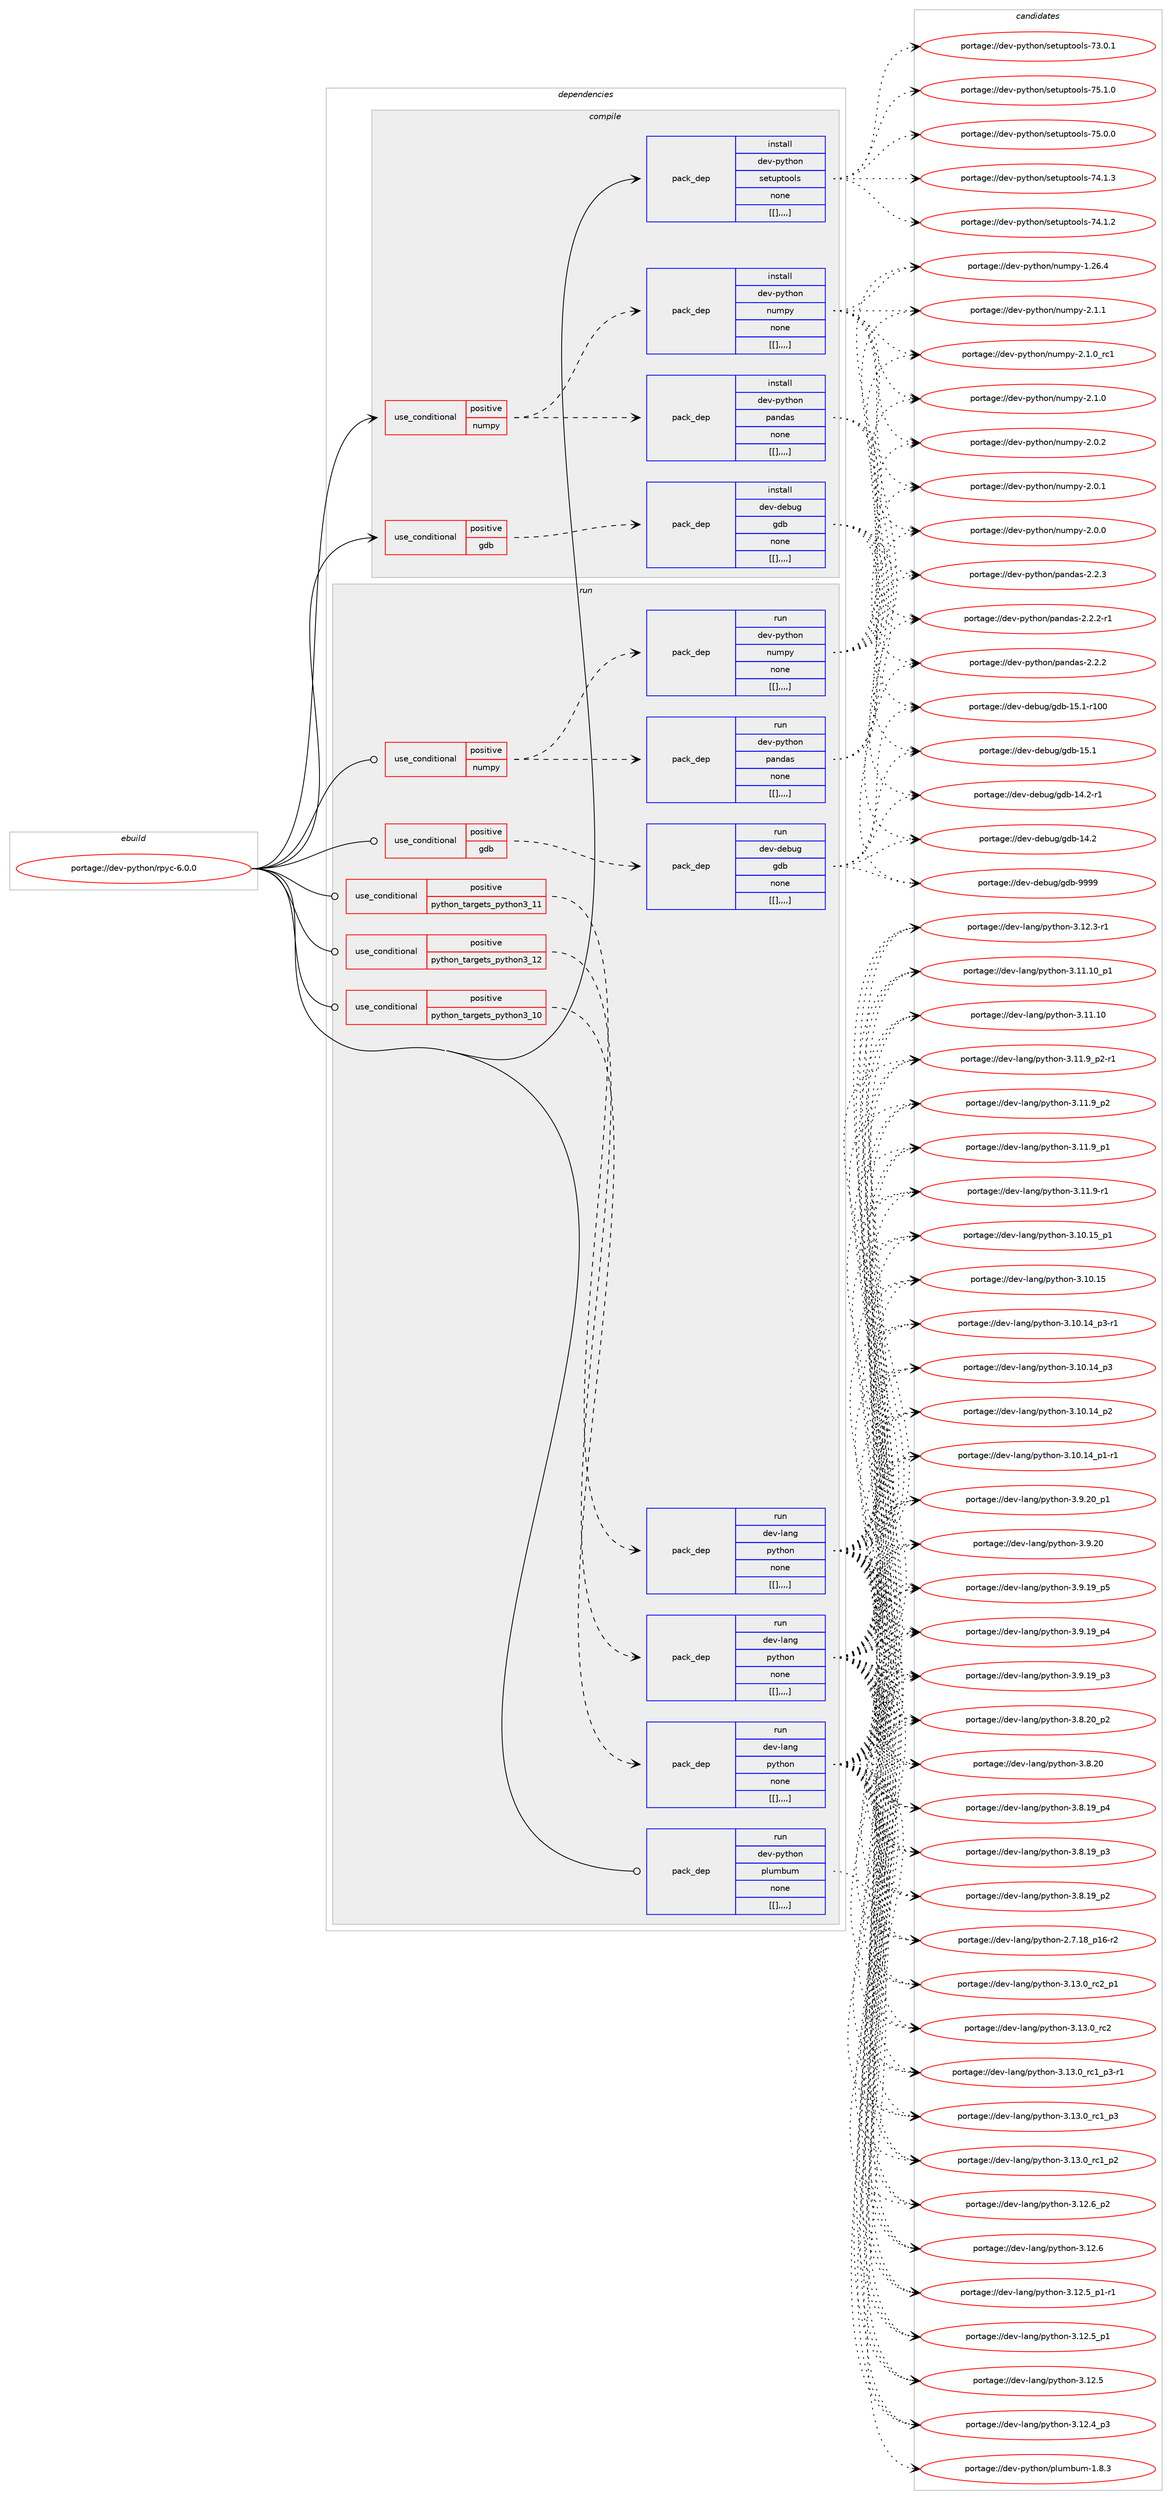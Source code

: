 digraph prolog {

# *************
# Graph options
# *************

newrank=true;
concentrate=true;
compound=true;
graph [rankdir=LR,fontname=Helvetica,fontsize=10,ranksep=1.5];#, ranksep=2.5, nodesep=0.2];
edge  [arrowhead=vee];
node  [fontname=Helvetica,fontsize=10];

# **********
# The ebuild
# **********

subgraph cluster_leftcol {
color=gray;
label=<<i>ebuild</i>>;
id [label="portage://dev-python/rpyc-6.0.0", color=red, width=4, href="../dev-python/rpyc-6.0.0.svg"];
}

# ****************
# The dependencies
# ****************

subgraph cluster_midcol {
color=gray;
label=<<i>dependencies</i>>;
subgraph cluster_compile {
fillcolor="#eeeeee";
style=filled;
label=<<i>compile</i>>;
subgraph cond40838 {
dependency165478 [label=<<TABLE BORDER="0" CELLBORDER="1" CELLSPACING="0" CELLPADDING="4"><TR><TD ROWSPAN="3" CELLPADDING="10">use_conditional</TD></TR><TR><TD>positive</TD></TR><TR><TD>gdb</TD></TR></TABLE>>, shape=none, color=red];
subgraph pack123382 {
dependency165479 [label=<<TABLE BORDER="0" CELLBORDER="1" CELLSPACING="0" CELLPADDING="4" WIDTH="220"><TR><TD ROWSPAN="6" CELLPADDING="30">pack_dep</TD></TR><TR><TD WIDTH="110">install</TD></TR><TR><TD>dev-debug</TD></TR><TR><TD>gdb</TD></TR><TR><TD>none</TD></TR><TR><TD>[[],,,,]</TD></TR></TABLE>>, shape=none, color=blue];
}
dependency165478:e -> dependency165479:w [weight=20,style="dashed",arrowhead="vee"];
}
id:e -> dependency165478:w [weight=20,style="solid",arrowhead="vee"];
subgraph cond40839 {
dependency165480 [label=<<TABLE BORDER="0" CELLBORDER="1" CELLSPACING="0" CELLPADDING="4"><TR><TD ROWSPAN="3" CELLPADDING="10">use_conditional</TD></TR><TR><TD>positive</TD></TR><TR><TD>numpy</TD></TR></TABLE>>, shape=none, color=red];
subgraph pack123383 {
dependency165481 [label=<<TABLE BORDER="0" CELLBORDER="1" CELLSPACING="0" CELLPADDING="4" WIDTH="220"><TR><TD ROWSPAN="6" CELLPADDING="30">pack_dep</TD></TR><TR><TD WIDTH="110">install</TD></TR><TR><TD>dev-python</TD></TR><TR><TD>numpy</TD></TR><TR><TD>none</TD></TR><TR><TD>[[],,,,]</TD></TR></TABLE>>, shape=none, color=blue];
}
dependency165480:e -> dependency165481:w [weight=20,style="dashed",arrowhead="vee"];
subgraph pack123384 {
dependency165482 [label=<<TABLE BORDER="0" CELLBORDER="1" CELLSPACING="0" CELLPADDING="4" WIDTH="220"><TR><TD ROWSPAN="6" CELLPADDING="30">pack_dep</TD></TR><TR><TD WIDTH="110">install</TD></TR><TR><TD>dev-python</TD></TR><TR><TD>pandas</TD></TR><TR><TD>none</TD></TR><TR><TD>[[],,,,]</TD></TR></TABLE>>, shape=none, color=blue];
}
dependency165480:e -> dependency165482:w [weight=20,style="dashed",arrowhead="vee"];
}
id:e -> dependency165480:w [weight=20,style="solid",arrowhead="vee"];
subgraph pack123385 {
dependency165483 [label=<<TABLE BORDER="0" CELLBORDER="1" CELLSPACING="0" CELLPADDING="4" WIDTH="220"><TR><TD ROWSPAN="6" CELLPADDING="30">pack_dep</TD></TR><TR><TD WIDTH="110">install</TD></TR><TR><TD>dev-python</TD></TR><TR><TD>setuptools</TD></TR><TR><TD>none</TD></TR><TR><TD>[[],,,,]</TD></TR></TABLE>>, shape=none, color=blue];
}
id:e -> dependency165483:w [weight=20,style="solid",arrowhead="vee"];
}
subgraph cluster_compileandrun {
fillcolor="#eeeeee";
style=filled;
label=<<i>compile and run</i>>;
}
subgraph cluster_run {
fillcolor="#eeeeee";
style=filled;
label=<<i>run</i>>;
subgraph cond40840 {
dependency165484 [label=<<TABLE BORDER="0" CELLBORDER="1" CELLSPACING="0" CELLPADDING="4"><TR><TD ROWSPAN="3" CELLPADDING="10">use_conditional</TD></TR><TR><TD>positive</TD></TR><TR><TD>gdb</TD></TR></TABLE>>, shape=none, color=red];
subgraph pack123386 {
dependency165485 [label=<<TABLE BORDER="0" CELLBORDER="1" CELLSPACING="0" CELLPADDING="4" WIDTH="220"><TR><TD ROWSPAN="6" CELLPADDING="30">pack_dep</TD></TR><TR><TD WIDTH="110">run</TD></TR><TR><TD>dev-debug</TD></TR><TR><TD>gdb</TD></TR><TR><TD>none</TD></TR><TR><TD>[[],,,,]</TD></TR></TABLE>>, shape=none, color=blue];
}
dependency165484:e -> dependency165485:w [weight=20,style="dashed",arrowhead="vee"];
}
id:e -> dependency165484:w [weight=20,style="solid",arrowhead="odot"];
subgraph cond40841 {
dependency165486 [label=<<TABLE BORDER="0" CELLBORDER="1" CELLSPACING="0" CELLPADDING="4"><TR><TD ROWSPAN="3" CELLPADDING="10">use_conditional</TD></TR><TR><TD>positive</TD></TR><TR><TD>numpy</TD></TR></TABLE>>, shape=none, color=red];
subgraph pack123387 {
dependency165487 [label=<<TABLE BORDER="0" CELLBORDER="1" CELLSPACING="0" CELLPADDING="4" WIDTH="220"><TR><TD ROWSPAN="6" CELLPADDING="30">pack_dep</TD></TR><TR><TD WIDTH="110">run</TD></TR><TR><TD>dev-python</TD></TR><TR><TD>numpy</TD></TR><TR><TD>none</TD></TR><TR><TD>[[],,,,]</TD></TR></TABLE>>, shape=none, color=blue];
}
dependency165486:e -> dependency165487:w [weight=20,style="dashed",arrowhead="vee"];
subgraph pack123388 {
dependency165488 [label=<<TABLE BORDER="0" CELLBORDER="1" CELLSPACING="0" CELLPADDING="4" WIDTH="220"><TR><TD ROWSPAN="6" CELLPADDING="30">pack_dep</TD></TR><TR><TD WIDTH="110">run</TD></TR><TR><TD>dev-python</TD></TR><TR><TD>pandas</TD></TR><TR><TD>none</TD></TR><TR><TD>[[],,,,]</TD></TR></TABLE>>, shape=none, color=blue];
}
dependency165486:e -> dependency165488:w [weight=20,style="dashed",arrowhead="vee"];
}
id:e -> dependency165486:w [weight=20,style="solid",arrowhead="odot"];
subgraph cond40842 {
dependency165489 [label=<<TABLE BORDER="0" CELLBORDER="1" CELLSPACING="0" CELLPADDING="4"><TR><TD ROWSPAN="3" CELLPADDING="10">use_conditional</TD></TR><TR><TD>positive</TD></TR><TR><TD>python_targets_python3_10</TD></TR></TABLE>>, shape=none, color=red];
subgraph pack123389 {
dependency165490 [label=<<TABLE BORDER="0" CELLBORDER="1" CELLSPACING="0" CELLPADDING="4" WIDTH="220"><TR><TD ROWSPAN="6" CELLPADDING="30">pack_dep</TD></TR><TR><TD WIDTH="110">run</TD></TR><TR><TD>dev-lang</TD></TR><TR><TD>python</TD></TR><TR><TD>none</TD></TR><TR><TD>[[],,,,]</TD></TR></TABLE>>, shape=none, color=blue];
}
dependency165489:e -> dependency165490:w [weight=20,style="dashed",arrowhead="vee"];
}
id:e -> dependency165489:w [weight=20,style="solid",arrowhead="odot"];
subgraph cond40843 {
dependency165491 [label=<<TABLE BORDER="0" CELLBORDER="1" CELLSPACING="0" CELLPADDING="4"><TR><TD ROWSPAN="3" CELLPADDING="10">use_conditional</TD></TR><TR><TD>positive</TD></TR><TR><TD>python_targets_python3_11</TD></TR></TABLE>>, shape=none, color=red];
subgraph pack123390 {
dependency165492 [label=<<TABLE BORDER="0" CELLBORDER="1" CELLSPACING="0" CELLPADDING="4" WIDTH="220"><TR><TD ROWSPAN="6" CELLPADDING="30">pack_dep</TD></TR><TR><TD WIDTH="110">run</TD></TR><TR><TD>dev-lang</TD></TR><TR><TD>python</TD></TR><TR><TD>none</TD></TR><TR><TD>[[],,,,]</TD></TR></TABLE>>, shape=none, color=blue];
}
dependency165491:e -> dependency165492:w [weight=20,style="dashed",arrowhead="vee"];
}
id:e -> dependency165491:w [weight=20,style="solid",arrowhead="odot"];
subgraph cond40844 {
dependency165493 [label=<<TABLE BORDER="0" CELLBORDER="1" CELLSPACING="0" CELLPADDING="4"><TR><TD ROWSPAN="3" CELLPADDING="10">use_conditional</TD></TR><TR><TD>positive</TD></TR><TR><TD>python_targets_python3_12</TD></TR></TABLE>>, shape=none, color=red];
subgraph pack123391 {
dependency165494 [label=<<TABLE BORDER="0" CELLBORDER="1" CELLSPACING="0" CELLPADDING="4" WIDTH="220"><TR><TD ROWSPAN="6" CELLPADDING="30">pack_dep</TD></TR><TR><TD WIDTH="110">run</TD></TR><TR><TD>dev-lang</TD></TR><TR><TD>python</TD></TR><TR><TD>none</TD></TR><TR><TD>[[],,,,]</TD></TR></TABLE>>, shape=none, color=blue];
}
dependency165493:e -> dependency165494:w [weight=20,style="dashed",arrowhead="vee"];
}
id:e -> dependency165493:w [weight=20,style="solid",arrowhead="odot"];
subgraph pack123392 {
dependency165495 [label=<<TABLE BORDER="0" CELLBORDER="1" CELLSPACING="0" CELLPADDING="4" WIDTH="220"><TR><TD ROWSPAN="6" CELLPADDING="30">pack_dep</TD></TR><TR><TD WIDTH="110">run</TD></TR><TR><TD>dev-python</TD></TR><TR><TD>plumbum</TD></TR><TR><TD>none</TD></TR><TR><TD>[[],,,,]</TD></TR></TABLE>>, shape=none, color=blue];
}
id:e -> dependency165495:w [weight=20,style="solid",arrowhead="odot"];
}
}

# **************
# The candidates
# **************

subgraph cluster_choices {
rank=same;
color=gray;
label=<<i>candidates</i>>;

subgraph choice123382 {
color=black;
nodesep=1;
choice100101118451001019811710347103100984557575757 [label="portage://dev-debug/gdb-9999", color=red, width=4,href="../dev-debug/gdb-9999.svg"];
choice10010111845100101981171034710310098454953464945114494848 [label="portage://dev-debug/gdb-15.1-r100", color=red, width=4,href="../dev-debug/gdb-15.1-r100.svg"];
choice100101118451001019811710347103100984549534649 [label="portage://dev-debug/gdb-15.1", color=red, width=4,href="../dev-debug/gdb-15.1.svg"];
choice1001011184510010198117103471031009845495246504511449 [label="portage://dev-debug/gdb-14.2-r1", color=red, width=4,href="../dev-debug/gdb-14.2-r1.svg"];
choice100101118451001019811710347103100984549524650 [label="portage://dev-debug/gdb-14.2", color=red, width=4,href="../dev-debug/gdb-14.2.svg"];
dependency165479:e -> choice100101118451001019811710347103100984557575757:w [style=dotted,weight="100"];
dependency165479:e -> choice10010111845100101981171034710310098454953464945114494848:w [style=dotted,weight="100"];
dependency165479:e -> choice100101118451001019811710347103100984549534649:w [style=dotted,weight="100"];
dependency165479:e -> choice1001011184510010198117103471031009845495246504511449:w [style=dotted,weight="100"];
dependency165479:e -> choice100101118451001019811710347103100984549524650:w [style=dotted,weight="100"];
}
subgraph choice123383 {
color=black;
nodesep=1;
choice1001011184511212111610411111047110117109112121455046494649 [label="portage://dev-python/numpy-2.1.1", color=red, width=4,href="../dev-python/numpy-2.1.1.svg"];
choice1001011184511212111610411111047110117109112121455046494648951149949 [label="portage://dev-python/numpy-2.1.0_rc1", color=red, width=4,href="../dev-python/numpy-2.1.0_rc1.svg"];
choice1001011184511212111610411111047110117109112121455046494648 [label="portage://dev-python/numpy-2.1.0", color=red, width=4,href="../dev-python/numpy-2.1.0.svg"];
choice1001011184511212111610411111047110117109112121455046484650 [label="portage://dev-python/numpy-2.0.2", color=red, width=4,href="../dev-python/numpy-2.0.2.svg"];
choice1001011184511212111610411111047110117109112121455046484649 [label="portage://dev-python/numpy-2.0.1", color=red, width=4,href="../dev-python/numpy-2.0.1.svg"];
choice1001011184511212111610411111047110117109112121455046484648 [label="portage://dev-python/numpy-2.0.0", color=red, width=4,href="../dev-python/numpy-2.0.0.svg"];
choice100101118451121211161041111104711011710911212145494650544652 [label="portage://dev-python/numpy-1.26.4", color=red, width=4,href="../dev-python/numpy-1.26.4.svg"];
dependency165481:e -> choice1001011184511212111610411111047110117109112121455046494649:w [style=dotted,weight="100"];
dependency165481:e -> choice1001011184511212111610411111047110117109112121455046494648951149949:w [style=dotted,weight="100"];
dependency165481:e -> choice1001011184511212111610411111047110117109112121455046494648:w [style=dotted,weight="100"];
dependency165481:e -> choice1001011184511212111610411111047110117109112121455046484650:w [style=dotted,weight="100"];
dependency165481:e -> choice1001011184511212111610411111047110117109112121455046484649:w [style=dotted,weight="100"];
dependency165481:e -> choice1001011184511212111610411111047110117109112121455046484648:w [style=dotted,weight="100"];
dependency165481:e -> choice100101118451121211161041111104711011710911212145494650544652:w [style=dotted,weight="100"];
}
subgraph choice123384 {
color=black;
nodesep=1;
choice10010111845112121116104111110471129711010097115455046504651 [label="portage://dev-python/pandas-2.2.3", color=red, width=4,href="../dev-python/pandas-2.2.3.svg"];
choice100101118451121211161041111104711297110100971154550465046504511449 [label="portage://dev-python/pandas-2.2.2-r1", color=red, width=4,href="../dev-python/pandas-2.2.2-r1.svg"];
choice10010111845112121116104111110471129711010097115455046504650 [label="portage://dev-python/pandas-2.2.2", color=red, width=4,href="../dev-python/pandas-2.2.2.svg"];
dependency165482:e -> choice10010111845112121116104111110471129711010097115455046504651:w [style=dotted,weight="100"];
dependency165482:e -> choice100101118451121211161041111104711297110100971154550465046504511449:w [style=dotted,weight="100"];
dependency165482:e -> choice10010111845112121116104111110471129711010097115455046504650:w [style=dotted,weight="100"];
}
subgraph choice123385 {
color=black;
nodesep=1;
choice100101118451121211161041111104711510111611711211611111110811545555346494648 [label="portage://dev-python/setuptools-75.1.0", color=red, width=4,href="../dev-python/setuptools-75.1.0.svg"];
choice100101118451121211161041111104711510111611711211611111110811545555346484648 [label="portage://dev-python/setuptools-75.0.0", color=red, width=4,href="../dev-python/setuptools-75.0.0.svg"];
choice100101118451121211161041111104711510111611711211611111110811545555246494651 [label="portage://dev-python/setuptools-74.1.3", color=red, width=4,href="../dev-python/setuptools-74.1.3.svg"];
choice100101118451121211161041111104711510111611711211611111110811545555246494650 [label="portage://dev-python/setuptools-74.1.2", color=red, width=4,href="../dev-python/setuptools-74.1.2.svg"];
choice100101118451121211161041111104711510111611711211611111110811545555146484649 [label="portage://dev-python/setuptools-73.0.1", color=red, width=4,href="../dev-python/setuptools-73.0.1.svg"];
dependency165483:e -> choice100101118451121211161041111104711510111611711211611111110811545555346494648:w [style=dotted,weight="100"];
dependency165483:e -> choice100101118451121211161041111104711510111611711211611111110811545555346484648:w [style=dotted,weight="100"];
dependency165483:e -> choice100101118451121211161041111104711510111611711211611111110811545555246494651:w [style=dotted,weight="100"];
dependency165483:e -> choice100101118451121211161041111104711510111611711211611111110811545555246494650:w [style=dotted,weight="100"];
dependency165483:e -> choice100101118451121211161041111104711510111611711211611111110811545555146484649:w [style=dotted,weight="100"];
}
subgraph choice123386 {
color=black;
nodesep=1;
choice100101118451001019811710347103100984557575757 [label="portage://dev-debug/gdb-9999", color=red, width=4,href="../dev-debug/gdb-9999.svg"];
choice10010111845100101981171034710310098454953464945114494848 [label="portage://dev-debug/gdb-15.1-r100", color=red, width=4,href="../dev-debug/gdb-15.1-r100.svg"];
choice100101118451001019811710347103100984549534649 [label="portage://dev-debug/gdb-15.1", color=red, width=4,href="../dev-debug/gdb-15.1.svg"];
choice1001011184510010198117103471031009845495246504511449 [label="portage://dev-debug/gdb-14.2-r1", color=red, width=4,href="../dev-debug/gdb-14.2-r1.svg"];
choice100101118451001019811710347103100984549524650 [label="portage://dev-debug/gdb-14.2", color=red, width=4,href="../dev-debug/gdb-14.2.svg"];
dependency165485:e -> choice100101118451001019811710347103100984557575757:w [style=dotted,weight="100"];
dependency165485:e -> choice10010111845100101981171034710310098454953464945114494848:w [style=dotted,weight="100"];
dependency165485:e -> choice100101118451001019811710347103100984549534649:w [style=dotted,weight="100"];
dependency165485:e -> choice1001011184510010198117103471031009845495246504511449:w [style=dotted,weight="100"];
dependency165485:e -> choice100101118451001019811710347103100984549524650:w [style=dotted,weight="100"];
}
subgraph choice123387 {
color=black;
nodesep=1;
choice1001011184511212111610411111047110117109112121455046494649 [label="portage://dev-python/numpy-2.1.1", color=red, width=4,href="../dev-python/numpy-2.1.1.svg"];
choice1001011184511212111610411111047110117109112121455046494648951149949 [label="portage://dev-python/numpy-2.1.0_rc1", color=red, width=4,href="../dev-python/numpy-2.1.0_rc1.svg"];
choice1001011184511212111610411111047110117109112121455046494648 [label="portage://dev-python/numpy-2.1.0", color=red, width=4,href="../dev-python/numpy-2.1.0.svg"];
choice1001011184511212111610411111047110117109112121455046484650 [label="portage://dev-python/numpy-2.0.2", color=red, width=4,href="../dev-python/numpy-2.0.2.svg"];
choice1001011184511212111610411111047110117109112121455046484649 [label="portage://dev-python/numpy-2.0.1", color=red, width=4,href="../dev-python/numpy-2.0.1.svg"];
choice1001011184511212111610411111047110117109112121455046484648 [label="portage://dev-python/numpy-2.0.0", color=red, width=4,href="../dev-python/numpy-2.0.0.svg"];
choice100101118451121211161041111104711011710911212145494650544652 [label="portage://dev-python/numpy-1.26.4", color=red, width=4,href="../dev-python/numpy-1.26.4.svg"];
dependency165487:e -> choice1001011184511212111610411111047110117109112121455046494649:w [style=dotted,weight="100"];
dependency165487:e -> choice1001011184511212111610411111047110117109112121455046494648951149949:w [style=dotted,weight="100"];
dependency165487:e -> choice1001011184511212111610411111047110117109112121455046494648:w [style=dotted,weight="100"];
dependency165487:e -> choice1001011184511212111610411111047110117109112121455046484650:w [style=dotted,weight="100"];
dependency165487:e -> choice1001011184511212111610411111047110117109112121455046484649:w [style=dotted,weight="100"];
dependency165487:e -> choice1001011184511212111610411111047110117109112121455046484648:w [style=dotted,weight="100"];
dependency165487:e -> choice100101118451121211161041111104711011710911212145494650544652:w [style=dotted,weight="100"];
}
subgraph choice123388 {
color=black;
nodesep=1;
choice10010111845112121116104111110471129711010097115455046504651 [label="portage://dev-python/pandas-2.2.3", color=red, width=4,href="../dev-python/pandas-2.2.3.svg"];
choice100101118451121211161041111104711297110100971154550465046504511449 [label="portage://dev-python/pandas-2.2.2-r1", color=red, width=4,href="../dev-python/pandas-2.2.2-r1.svg"];
choice10010111845112121116104111110471129711010097115455046504650 [label="portage://dev-python/pandas-2.2.2", color=red, width=4,href="../dev-python/pandas-2.2.2.svg"];
dependency165488:e -> choice10010111845112121116104111110471129711010097115455046504651:w [style=dotted,weight="100"];
dependency165488:e -> choice100101118451121211161041111104711297110100971154550465046504511449:w [style=dotted,weight="100"];
dependency165488:e -> choice10010111845112121116104111110471129711010097115455046504650:w [style=dotted,weight="100"];
}
subgraph choice123389 {
color=black;
nodesep=1;
choice100101118451089711010347112121116104111110455146495146489511499509511249 [label="portage://dev-lang/python-3.13.0_rc2_p1", color=red, width=4,href="../dev-lang/python-3.13.0_rc2_p1.svg"];
choice10010111845108971101034711212111610411111045514649514648951149950 [label="portage://dev-lang/python-3.13.0_rc2", color=red, width=4,href="../dev-lang/python-3.13.0_rc2.svg"];
choice1001011184510897110103471121211161041111104551464951464895114994995112514511449 [label="portage://dev-lang/python-3.13.0_rc1_p3-r1", color=red, width=4,href="../dev-lang/python-3.13.0_rc1_p3-r1.svg"];
choice100101118451089711010347112121116104111110455146495146489511499499511251 [label="portage://dev-lang/python-3.13.0_rc1_p3", color=red, width=4,href="../dev-lang/python-3.13.0_rc1_p3.svg"];
choice100101118451089711010347112121116104111110455146495146489511499499511250 [label="portage://dev-lang/python-3.13.0_rc1_p2", color=red, width=4,href="../dev-lang/python-3.13.0_rc1_p2.svg"];
choice100101118451089711010347112121116104111110455146495046549511250 [label="portage://dev-lang/python-3.12.6_p2", color=red, width=4,href="../dev-lang/python-3.12.6_p2.svg"];
choice10010111845108971101034711212111610411111045514649504654 [label="portage://dev-lang/python-3.12.6", color=red, width=4,href="../dev-lang/python-3.12.6.svg"];
choice1001011184510897110103471121211161041111104551464950465395112494511449 [label="portage://dev-lang/python-3.12.5_p1-r1", color=red, width=4,href="../dev-lang/python-3.12.5_p1-r1.svg"];
choice100101118451089711010347112121116104111110455146495046539511249 [label="portage://dev-lang/python-3.12.5_p1", color=red, width=4,href="../dev-lang/python-3.12.5_p1.svg"];
choice10010111845108971101034711212111610411111045514649504653 [label="portage://dev-lang/python-3.12.5", color=red, width=4,href="../dev-lang/python-3.12.5.svg"];
choice100101118451089711010347112121116104111110455146495046529511251 [label="portage://dev-lang/python-3.12.4_p3", color=red, width=4,href="../dev-lang/python-3.12.4_p3.svg"];
choice100101118451089711010347112121116104111110455146495046514511449 [label="portage://dev-lang/python-3.12.3-r1", color=red, width=4,href="../dev-lang/python-3.12.3-r1.svg"];
choice10010111845108971101034711212111610411111045514649494649489511249 [label="portage://dev-lang/python-3.11.10_p1", color=red, width=4,href="../dev-lang/python-3.11.10_p1.svg"];
choice1001011184510897110103471121211161041111104551464949464948 [label="portage://dev-lang/python-3.11.10", color=red, width=4,href="../dev-lang/python-3.11.10.svg"];
choice1001011184510897110103471121211161041111104551464949465795112504511449 [label="portage://dev-lang/python-3.11.9_p2-r1", color=red, width=4,href="../dev-lang/python-3.11.9_p2-r1.svg"];
choice100101118451089711010347112121116104111110455146494946579511250 [label="portage://dev-lang/python-3.11.9_p2", color=red, width=4,href="../dev-lang/python-3.11.9_p2.svg"];
choice100101118451089711010347112121116104111110455146494946579511249 [label="portage://dev-lang/python-3.11.9_p1", color=red, width=4,href="../dev-lang/python-3.11.9_p1.svg"];
choice100101118451089711010347112121116104111110455146494946574511449 [label="portage://dev-lang/python-3.11.9-r1", color=red, width=4,href="../dev-lang/python-3.11.9-r1.svg"];
choice10010111845108971101034711212111610411111045514649484649539511249 [label="portage://dev-lang/python-3.10.15_p1", color=red, width=4,href="../dev-lang/python-3.10.15_p1.svg"];
choice1001011184510897110103471121211161041111104551464948464953 [label="portage://dev-lang/python-3.10.15", color=red, width=4,href="../dev-lang/python-3.10.15.svg"];
choice100101118451089711010347112121116104111110455146494846495295112514511449 [label="portage://dev-lang/python-3.10.14_p3-r1", color=red, width=4,href="../dev-lang/python-3.10.14_p3-r1.svg"];
choice10010111845108971101034711212111610411111045514649484649529511251 [label="portage://dev-lang/python-3.10.14_p3", color=red, width=4,href="../dev-lang/python-3.10.14_p3.svg"];
choice10010111845108971101034711212111610411111045514649484649529511250 [label="portage://dev-lang/python-3.10.14_p2", color=red, width=4,href="../dev-lang/python-3.10.14_p2.svg"];
choice100101118451089711010347112121116104111110455146494846495295112494511449 [label="portage://dev-lang/python-3.10.14_p1-r1", color=red, width=4,href="../dev-lang/python-3.10.14_p1-r1.svg"];
choice100101118451089711010347112121116104111110455146574650489511249 [label="portage://dev-lang/python-3.9.20_p1", color=red, width=4,href="../dev-lang/python-3.9.20_p1.svg"];
choice10010111845108971101034711212111610411111045514657465048 [label="portage://dev-lang/python-3.9.20", color=red, width=4,href="../dev-lang/python-3.9.20.svg"];
choice100101118451089711010347112121116104111110455146574649579511253 [label="portage://dev-lang/python-3.9.19_p5", color=red, width=4,href="../dev-lang/python-3.9.19_p5.svg"];
choice100101118451089711010347112121116104111110455146574649579511252 [label="portage://dev-lang/python-3.9.19_p4", color=red, width=4,href="../dev-lang/python-3.9.19_p4.svg"];
choice100101118451089711010347112121116104111110455146574649579511251 [label="portage://dev-lang/python-3.9.19_p3", color=red, width=4,href="../dev-lang/python-3.9.19_p3.svg"];
choice100101118451089711010347112121116104111110455146564650489511250 [label="portage://dev-lang/python-3.8.20_p2", color=red, width=4,href="../dev-lang/python-3.8.20_p2.svg"];
choice10010111845108971101034711212111610411111045514656465048 [label="portage://dev-lang/python-3.8.20", color=red, width=4,href="../dev-lang/python-3.8.20.svg"];
choice100101118451089711010347112121116104111110455146564649579511252 [label="portage://dev-lang/python-3.8.19_p4", color=red, width=4,href="../dev-lang/python-3.8.19_p4.svg"];
choice100101118451089711010347112121116104111110455146564649579511251 [label="portage://dev-lang/python-3.8.19_p3", color=red, width=4,href="../dev-lang/python-3.8.19_p3.svg"];
choice100101118451089711010347112121116104111110455146564649579511250 [label="portage://dev-lang/python-3.8.19_p2", color=red, width=4,href="../dev-lang/python-3.8.19_p2.svg"];
choice100101118451089711010347112121116104111110455046554649569511249544511450 [label="portage://dev-lang/python-2.7.18_p16-r2", color=red, width=4,href="../dev-lang/python-2.7.18_p16-r2.svg"];
dependency165490:e -> choice100101118451089711010347112121116104111110455146495146489511499509511249:w [style=dotted,weight="100"];
dependency165490:e -> choice10010111845108971101034711212111610411111045514649514648951149950:w [style=dotted,weight="100"];
dependency165490:e -> choice1001011184510897110103471121211161041111104551464951464895114994995112514511449:w [style=dotted,weight="100"];
dependency165490:e -> choice100101118451089711010347112121116104111110455146495146489511499499511251:w [style=dotted,weight="100"];
dependency165490:e -> choice100101118451089711010347112121116104111110455146495146489511499499511250:w [style=dotted,weight="100"];
dependency165490:e -> choice100101118451089711010347112121116104111110455146495046549511250:w [style=dotted,weight="100"];
dependency165490:e -> choice10010111845108971101034711212111610411111045514649504654:w [style=dotted,weight="100"];
dependency165490:e -> choice1001011184510897110103471121211161041111104551464950465395112494511449:w [style=dotted,weight="100"];
dependency165490:e -> choice100101118451089711010347112121116104111110455146495046539511249:w [style=dotted,weight="100"];
dependency165490:e -> choice10010111845108971101034711212111610411111045514649504653:w [style=dotted,weight="100"];
dependency165490:e -> choice100101118451089711010347112121116104111110455146495046529511251:w [style=dotted,weight="100"];
dependency165490:e -> choice100101118451089711010347112121116104111110455146495046514511449:w [style=dotted,weight="100"];
dependency165490:e -> choice10010111845108971101034711212111610411111045514649494649489511249:w [style=dotted,weight="100"];
dependency165490:e -> choice1001011184510897110103471121211161041111104551464949464948:w [style=dotted,weight="100"];
dependency165490:e -> choice1001011184510897110103471121211161041111104551464949465795112504511449:w [style=dotted,weight="100"];
dependency165490:e -> choice100101118451089711010347112121116104111110455146494946579511250:w [style=dotted,weight="100"];
dependency165490:e -> choice100101118451089711010347112121116104111110455146494946579511249:w [style=dotted,weight="100"];
dependency165490:e -> choice100101118451089711010347112121116104111110455146494946574511449:w [style=dotted,weight="100"];
dependency165490:e -> choice10010111845108971101034711212111610411111045514649484649539511249:w [style=dotted,weight="100"];
dependency165490:e -> choice1001011184510897110103471121211161041111104551464948464953:w [style=dotted,weight="100"];
dependency165490:e -> choice100101118451089711010347112121116104111110455146494846495295112514511449:w [style=dotted,weight="100"];
dependency165490:e -> choice10010111845108971101034711212111610411111045514649484649529511251:w [style=dotted,weight="100"];
dependency165490:e -> choice10010111845108971101034711212111610411111045514649484649529511250:w [style=dotted,weight="100"];
dependency165490:e -> choice100101118451089711010347112121116104111110455146494846495295112494511449:w [style=dotted,weight="100"];
dependency165490:e -> choice100101118451089711010347112121116104111110455146574650489511249:w [style=dotted,weight="100"];
dependency165490:e -> choice10010111845108971101034711212111610411111045514657465048:w [style=dotted,weight="100"];
dependency165490:e -> choice100101118451089711010347112121116104111110455146574649579511253:w [style=dotted,weight="100"];
dependency165490:e -> choice100101118451089711010347112121116104111110455146574649579511252:w [style=dotted,weight="100"];
dependency165490:e -> choice100101118451089711010347112121116104111110455146574649579511251:w [style=dotted,weight="100"];
dependency165490:e -> choice100101118451089711010347112121116104111110455146564650489511250:w [style=dotted,weight="100"];
dependency165490:e -> choice10010111845108971101034711212111610411111045514656465048:w [style=dotted,weight="100"];
dependency165490:e -> choice100101118451089711010347112121116104111110455146564649579511252:w [style=dotted,weight="100"];
dependency165490:e -> choice100101118451089711010347112121116104111110455146564649579511251:w [style=dotted,weight="100"];
dependency165490:e -> choice100101118451089711010347112121116104111110455146564649579511250:w [style=dotted,weight="100"];
dependency165490:e -> choice100101118451089711010347112121116104111110455046554649569511249544511450:w [style=dotted,weight="100"];
}
subgraph choice123390 {
color=black;
nodesep=1;
choice100101118451089711010347112121116104111110455146495146489511499509511249 [label="portage://dev-lang/python-3.13.0_rc2_p1", color=red, width=4,href="../dev-lang/python-3.13.0_rc2_p1.svg"];
choice10010111845108971101034711212111610411111045514649514648951149950 [label="portage://dev-lang/python-3.13.0_rc2", color=red, width=4,href="../dev-lang/python-3.13.0_rc2.svg"];
choice1001011184510897110103471121211161041111104551464951464895114994995112514511449 [label="portage://dev-lang/python-3.13.0_rc1_p3-r1", color=red, width=4,href="../dev-lang/python-3.13.0_rc1_p3-r1.svg"];
choice100101118451089711010347112121116104111110455146495146489511499499511251 [label="portage://dev-lang/python-3.13.0_rc1_p3", color=red, width=4,href="../dev-lang/python-3.13.0_rc1_p3.svg"];
choice100101118451089711010347112121116104111110455146495146489511499499511250 [label="portage://dev-lang/python-3.13.0_rc1_p2", color=red, width=4,href="../dev-lang/python-3.13.0_rc1_p2.svg"];
choice100101118451089711010347112121116104111110455146495046549511250 [label="portage://dev-lang/python-3.12.6_p2", color=red, width=4,href="../dev-lang/python-3.12.6_p2.svg"];
choice10010111845108971101034711212111610411111045514649504654 [label="portage://dev-lang/python-3.12.6", color=red, width=4,href="../dev-lang/python-3.12.6.svg"];
choice1001011184510897110103471121211161041111104551464950465395112494511449 [label="portage://dev-lang/python-3.12.5_p1-r1", color=red, width=4,href="../dev-lang/python-3.12.5_p1-r1.svg"];
choice100101118451089711010347112121116104111110455146495046539511249 [label="portage://dev-lang/python-3.12.5_p1", color=red, width=4,href="../dev-lang/python-3.12.5_p1.svg"];
choice10010111845108971101034711212111610411111045514649504653 [label="portage://dev-lang/python-3.12.5", color=red, width=4,href="../dev-lang/python-3.12.5.svg"];
choice100101118451089711010347112121116104111110455146495046529511251 [label="portage://dev-lang/python-3.12.4_p3", color=red, width=4,href="../dev-lang/python-3.12.4_p3.svg"];
choice100101118451089711010347112121116104111110455146495046514511449 [label="portage://dev-lang/python-3.12.3-r1", color=red, width=4,href="../dev-lang/python-3.12.3-r1.svg"];
choice10010111845108971101034711212111610411111045514649494649489511249 [label="portage://dev-lang/python-3.11.10_p1", color=red, width=4,href="../dev-lang/python-3.11.10_p1.svg"];
choice1001011184510897110103471121211161041111104551464949464948 [label="portage://dev-lang/python-3.11.10", color=red, width=4,href="../dev-lang/python-3.11.10.svg"];
choice1001011184510897110103471121211161041111104551464949465795112504511449 [label="portage://dev-lang/python-3.11.9_p2-r1", color=red, width=4,href="../dev-lang/python-3.11.9_p2-r1.svg"];
choice100101118451089711010347112121116104111110455146494946579511250 [label="portage://dev-lang/python-3.11.9_p2", color=red, width=4,href="../dev-lang/python-3.11.9_p2.svg"];
choice100101118451089711010347112121116104111110455146494946579511249 [label="portage://dev-lang/python-3.11.9_p1", color=red, width=4,href="../dev-lang/python-3.11.9_p1.svg"];
choice100101118451089711010347112121116104111110455146494946574511449 [label="portage://dev-lang/python-3.11.9-r1", color=red, width=4,href="../dev-lang/python-3.11.9-r1.svg"];
choice10010111845108971101034711212111610411111045514649484649539511249 [label="portage://dev-lang/python-3.10.15_p1", color=red, width=4,href="../dev-lang/python-3.10.15_p1.svg"];
choice1001011184510897110103471121211161041111104551464948464953 [label="portage://dev-lang/python-3.10.15", color=red, width=4,href="../dev-lang/python-3.10.15.svg"];
choice100101118451089711010347112121116104111110455146494846495295112514511449 [label="portage://dev-lang/python-3.10.14_p3-r1", color=red, width=4,href="../dev-lang/python-3.10.14_p3-r1.svg"];
choice10010111845108971101034711212111610411111045514649484649529511251 [label="portage://dev-lang/python-3.10.14_p3", color=red, width=4,href="../dev-lang/python-3.10.14_p3.svg"];
choice10010111845108971101034711212111610411111045514649484649529511250 [label="portage://dev-lang/python-3.10.14_p2", color=red, width=4,href="../dev-lang/python-3.10.14_p2.svg"];
choice100101118451089711010347112121116104111110455146494846495295112494511449 [label="portage://dev-lang/python-3.10.14_p1-r1", color=red, width=4,href="../dev-lang/python-3.10.14_p1-r1.svg"];
choice100101118451089711010347112121116104111110455146574650489511249 [label="portage://dev-lang/python-3.9.20_p1", color=red, width=4,href="../dev-lang/python-3.9.20_p1.svg"];
choice10010111845108971101034711212111610411111045514657465048 [label="portage://dev-lang/python-3.9.20", color=red, width=4,href="../dev-lang/python-3.9.20.svg"];
choice100101118451089711010347112121116104111110455146574649579511253 [label="portage://dev-lang/python-3.9.19_p5", color=red, width=4,href="../dev-lang/python-3.9.19_p5.svg"];
choice100101118451089711010347112121116104111110455146574649579511252 [label="portage://dev-lang/python-3.9.19_p4", color=red, width=4,href="../dev-lang/python-3.9.19_p4.svg"];
choice100101118451089711010347112121116104111110455146574649579511251 [label="portage://dev-lang/python-3.9.19_p3", color=red, width=4,href="../dev-lang/python-3.9.19_p3.svg"];
choice100101118451089711010347112121116104111110455146564650489511250 [label="portage://dev-lang/python-3.8.20_p2", color=red, width=4,href="../dev-lang/python-3.8.20_p2.svg"];
choice10010111845108971101034711212111610411111045514656465048 [label="portage://dev-lang/python-3.8.20", color=red, width=4,href="../dev-lang/python-3.8.20.svg"];
choice100101118451089711010347112121116104111110455146564649579511252 [label="portage://dev-lang/python-3.8.19_p4", color=red, width=4,href="../dev-lang/python-3.8.19_p4.svg"];
choice100101118451089711010347112121116104111110455146564649579511251 [label="portage://dev-lang/python-3.8.19_p3", color=red, width=4,href="../dev-lang/python-3.8.19_p3.svg"];
choice100101118451089711010347112121116104111110455146564649579511250 [label="portage://dev-lang/python-3.8.19_p2", color=red, width=4,href="../dev-lang/python-3.8.19_p2.svg"];
choice100101118451089711010347112121116104111110455046554649569511249544511450 [label="portage://dev-lang/python-2.7.18_p16-r2", color=red, width=4,href="../dev-lang/python-2.7.18_p16-r2.svg"];
dependency165492:e -> choice100101118451089711010347112121116104111110455146495146489511499509511249:w [style=dotted,weight="100"];
dependency165492:e -> choice10010111845108971101034711212111610411111045514649514648951149950:w [style=dotted,weight="100"];
dependency165492:e -> choice1001011184510897110103471121211161041111104551464951464895114994995112514511449:w [style=dotted,weight="100"];
dependency165492:e -> choice100101118451089711010347112121116104111110455146495146489511499499511251:w [style=dotted,weight="100"];
dependency165492:e -> choice100101118451089711010347112121116104111110455146495146489511499499511250:w [style=dotted,weight="100"];
dependency165492:e -> choice100101118451089711010347112121116104111110455146495046549511250:w [style=dotted,weight="100"];
dependency165492:e -> choice10010111845108971101034711212111610411111045514649504654:w [style=dotted,weight="100"];
dependency165492:e -> choice1001011184510897110103471121211161041111104551464950465395112494511449:w [style=dotted,weight="100"];
dependency165492:e -> choice100101118451089711010347112121116104111110455146495046539511249:w [style=dotted,weight="100"];
dependency165492:e -> choice10010111845108971101034711212111610411111045514649504653:w [style=dotted,weight="100"];
dependency165492:e -> choice100101118451089711010347112121116104111110455146495046529511251:w [style=dotted,weight="100"];
dependency165492:e -> choice100101118451089711010347112121116104111110455146495046514511449:w [style=dotted,weight="100"];
dependency165492:e -> choice10010111845108971101034711212111610411111045514649494649489511249:w [style=dotted,weight="100"];
dependency165492:e -> choice1001011184510897110103471121211161041111104551464949464948:w [style=dotted,weight="100"];
dependency165492:e -> choice1001011184510897110103471121211161041111104551464949465795112504511449:w [style=dotted,weight="100"];
dependency165492:e -> choice100101118451089711010347112121116104111110455146494946579511250:w [style=dotted,weight="100"];
dependency165492:e -> choice100101118451089711010347112121116104111110455146494946579511249:w [style=dotted,weight="100"];
dependency165492:e -> choice100101118451089711010347112121116104111110455146494946574511449:w [style=dotted,weight="100"];
dependency165492:e -> choice10010111845108971101034711212111610411111045514649484649539511249:w [style=dotted,weight="100"];
dependency165492:e -> choice1001011184510897110103471121211161041111104551464948464953:w [style=dotted,weight="100"];
dependency165492:e -> choice100101118451089711010347112121116104111110455146494846495295112514511449:w [style=dotted,weight="100"];
dependency165492:e -> choice10010111845108971101034711212111610411111045514649484649529511251:w [style=dotted,weight="100"];
dependency165492:e -> choice10010111845108971101034711212111610411111045514649484649529511250:w [style=dotted,weight="100"];
dependency165492:e -> choice100101118451089711010347112121116104111110455146494846495295112494511449:w [style=dotted,weight="100"];
dependency165492:e -> choice100101118451089711010347112121116104111110455146574650489511249:w [style=dotted,weight="100"];
dependency165492:e -> choice10010111845108971101034711212111610411111045514657465048:w [style=dotted,weight="100"];
dependency165492:e -> choice100101118451089711010347112121116104111110455146574649579511253:w [style=dotted,weight="100"];
dependency165492:e -> choice100101118451089711010347112121116104111110455146574649579511252:w [style=dotted,weight="100"];
dependency165492:e -> choice100101118451089711010347112121116104111110455146574649579511251:w [style=dotted,weight="100"];
dependency165492:e -> choice100101118451089711010347112121116104111110455146564650489511250:w [style=dotted,weight="100"];
dependency165492:e -> choice10010111845108971101034711212111610411111045514656465048:w [style=dotted,weight="100"];
dependency165492:e -> choice100101118451089711010347112121116104111110455146564649579511252:w [style=dotted,weight="100"];
dependency165492:e -> choice100101118451089711010347112121116104111110455146564649579511251:w [style=dotted,weight="100"];
dependency165492:e -> choice100101118451089711010347112121116104111110455146564649579511250:w [style=dotted,weight="100"];
dependency165492:e -> choice100101118451089711010347112121116104111110455046554649569511249544511450:w [style=dotted,weight="100"];
}
subgraph choice123391 {
color=black;
nodesep=1;
choice100101118451089711010347112121116104111110455146495146489511499509511249 [label="portage://dev-lang/python-3.13.0_rc2_p1", color=red, width=4,href="../dev-lang/python-3.13.0_rc2_p1.svg"];
choice10010111845108971101034711212111610411111045514649514648951149950 [label="portage://dev-lang/python-3.13.0_rc2", color=red, width=4,href="../dev-lang/python-3.13.0_rc2.svg"];
choice1001011184510897110103471121211161041111104551464951464895114994995112514511449 [label="portage://dev-lang/python-3.13.0_rc1_p3-r1", color=red, width=4,href="../dev-lang/python-3.13.0_rc1_p3-r1.svg"];
choice100101118451089711010347112121116104111110455146495146489511499499511251 [label="portage://dev-lang/python-3.13.0_rc1_p3", color=red, width=4,href="../dev-lang/python-3.13.0_rc1_p3.svg"];
choice100101118451089711010347112121116104111110455146495146489511499499511250 [label="portage://dev-lang/python-3.13.0_rc1_p2", color=red, width=4,href="../dev-lang/python-3.13.0_rc1_p2.svg"];
choice100101118451089711010347112121116104111110455146495046549511250 [label="portage://dev-lang/python-3.12.6_p2", color=red, width=4,href="../dev-lang/python-3.12.6_p2.svg"];
choice10010111845108971101034711212111610411111045514649504654 [label="portage://dev-lang/python-3.12.6", color=red, width=4,href="../dev-lang/python-3.12.6.svg"];
choice1001011184510897110103471121211161041111104551464950465395112494511449 [label="portage://dev-lang/python-3.12.5_p1-r1", color=red, width=4,href="../dev-lang/python-3.12.5_p1-r1.svg"];
choice100101118451089711010347112121116104111110455146495046539511249 [label="portage://dev-lang/python-3.12.5_p1", color=red, width=4,href="../dev-lang/python-3.12.5_p1.svg"];
choice10010111845108971101034711212111610411111045514649504653 [label="portage://dev-lang/python-3.12.5", color=red, width=4,href="../dev-lang/python-3.12.5.svg"];
choice100101118451089711010347112121116104111110455146495046529511251 [label="portage://dev-lang/python-3.12.4_p3", color=red, width=4,href="../dev-lang/python-3.12.4_p3.svg"];
choice100101118451089711010347112121116104111110455146495046514511449 [label="portage://dev-lang/python-3.12.3-r1", color=red, width=4,href="../dev-lang/python-3.12.3-r1.svg"];
choice10010111845108971101034711212111610411111045514649494649489511249 [label="portage://dev-lang/python-3.11.10_p1", color=red, width=4,href="../dev-lang/python-3.11.10_p1.svg"];
choice1001011184510897110103471121211161041111104551464949464948 [label="portage://dev-lang/python-3.11.10", color=red, width=4,href="../dev-lang/python-3.11.10.svg"];
choice1001011184510897110103471121211161041111104551464949465795112504511449 [label="portage://dev-lang/python-3.11.9_p2-r1", color=red, width=4,href="../dev-lang/python-3.11.9_p2-r1.svg"];
choice100101118451089711010347112121116104111110455146494946579511250 [label="portage://dev-lang/python-3.11.9_p2", color=red, width=4,href="../dev-lang/python-3.11.9_p2.svg"];
choice100101118451089711010347112121116104111110455146494946579511249 [label="portage://dev-lang/python-3.11.9_p1", color=red, width=4,href="../dev-lang/python-3.11.9_p1.svg"];
choice100101118451089711010347112121116104111110455146494946574511449 [label="portage://dev-lang/python-3.11.9-r1", color=red, width=4,href="../dev-lang/python-3.11.9-r1.svg"];
choice10010111845108971101034711212111610411111045514649484649539511249 [label="portage://dev-lang/python-3.10.15_p1", color=red, width=4,href="../dev-lang/python-3.10.15_p1.svg"];
choice1001011184510897110103471121211161041111104551464948464953 [label="portage://dev-lang/python-3.10.15", color=red, width=4,href="../dev-lang/python-3.10.15.svg"];
choice100101118451089711010347112121116104111110455146494846495295112514511449 [label="portage://dev-lang/python-3.10.14_p3-r1", color=red, width=4,href="../dev-lang/python-3.10.14_p3-r1.svg"];
choice10010111845108971101034711212111610411111045514649484649529511251 [label="portage://dev-lang/python-3.10.14_p3", color=red, width=4,href="../dev-lang/python-3.10.14_p3.svg"];
choice10010111845108971101034711212111610411111045514649484649529511250 [label="portage://dev-lang/python-3.10.14_p2", color=red, width=4,href="../dev-lang/python-3.10.14_p2.svg"];
choice100101118451089711010347112121116104111110455146494846495295112494511449 [label="portage://dev-lang/python-3.10.14_p1-r1", color=red, width=4,href="../dev-lang/python-3.10.14_p1-r1.svg"];
choice100101118451089711010347112121116104111110455146574650489511249 [label="portage://dev-lang/python-3.9.20_p1", color=red, width=4,href="../dev-lang/python-3.9.20_p1.svg"];
choice10010111845108971101034711212111610411111045514657465048 [label="portage://dev-lang/python-3.9.20", color=red, width=4,href="../dev-lang/python-3.9.20.svg"];
choice100101118451089711010347112121116104111110455146574649579511253 [label="portage://dev-lang/python-3.9.19_p5", color=red, width=4,href="../dev-lang/python-3.9.19_p5.svg"];
choice100101118451089711010347112121116104111110455146574649579511252 [label="portage://dev-lang/python-3.9.19_p4", color=red, width=4,href="../dev-lang/python-3.9.19_p4.svg"];
choice100101118451089711010347112121116104111110455146574649579511251 [label="portage://dev-lang/python-3.9.19_p3", color=red, width=4,href="../dev-lang/python-3.9.19_p3.svg"];
choice100101118451089711010347112121116104111110455146564650489511250 [label="portage://dev-lang/python-3.8.20_p2", color=red, width=4,href="../dev-lang/python-3.8.20_p2.svg"];
choice10010111845108971101034711212111610411111045514656465048 [label="portage://dev-lang/python-3.8.20", color=red, width=4,href="../dev-lang/python-3.8.20.svg"];
choice100101118451089711010347112121116104111110455146564649579511252 [label="portage://dev-lang/python-3.8.19_p4", color=red, width=4,href="../dev-lang/python-3.8.19_p4.svg"];
choice100101118451089711010347112121116104111110455146564649579511251 [label="portage://dev-lang/python-3.8.19_p3", color=red, width=4,href="../dev-lang/python-3.8.19_p3.svg"];
choice100101118451089711010347112121116104111110455146564649579511250 [label="portage://dev-lang/python-3.8.19_p2", color=red, width=4,href="../dev-lang/python-3.8.19_p2.svg"];
choice100101118451089711010347112121116104111110455046554649569511249544511450 [label="portage://dev-lang/python-2.7.18_p16-r2", color=red, width=4,href="../dev-lang/python-2.7.18_p16-r2.svg"];
dependency165494:e -> choice100101118451089711010347112121116104111110455146495146489511499509511249:w [style=dotted,weight="100"];
dependency165494:e -> choice10010111845108971101034711212111610411111045514649514648951149950:w [style=dotted,weight="100"];
dependency165494:e -> choice1001011184510897110103471121211161041111104551464951464895114994995112514511449:w [style=dotted,weight="100"];
dependency165494:e -> choice100101118451089711010347112121116104111110455146495146489511499499511251:w [style=dotted,weight="100"];
dependency165494:e -> choice100101118451089711010347112121116104111110455146495146489511499499511250:w [style=dotted,weight="100"];
dependency165494:e -> choice100101118451089711010347112121116104111110455146495046549511250:w [style=dotted,weight="100"];
dependency165494:e -> choice10010111845108971101034711212111610411111045514649504654:w [style=dotted,weight="100"];
dependency165494:e -> choice1001011184510897110103471121211161041111104551464950465395112494511449:w [style=dotted,weight="100"];
dependency165494:e -> choice100101118451089711010347112121116104111110455146495046539511249:w [style=dotted,weight="100"];
dependency165494:e -> choice10010111845108971101034711212111610411111045514649504653:w [style=dotted,weight="100"];
dependency165494:e -> choice100101118451089711010347112121116104111110455146495046529511251:w [style=dotted,weight="100"];
dependency165494:e -> choice100101118451089711010347112121116104111110455146495046514511449:w [style=dotted,weight="100"];
dependency165494:e -> choice10010111845108971101034711212111610411111045514649494649489511249:w [style=dotted,weight="100"];
dependency165494:e -> choice1001011184510897110103471121211161041111104551464949464948:w [style=dotted,weight="100"];
dependency165494:e -> choice1001011184510897110103471121211161041111104551464949465795112504511449:w [style=dotted,weight="100"];
dependency165494:e -> choice100101118451089711010347112121116104111110455146494946579511250:w [style=dotted,weight="100"];
dependency165494:e -> choice100101118451089711010347112121116104111110455146494946579511249:w [style=dotted,weight="100"];
dependency165494:e -> choice100101118451089711010347112121116104111110455146494946574511449:w [style=dotted,weight="100"];
dependency165494:e -> choice10010111845108971101034711212111610411111045514649484649539511249:w [style=dotted,weight="100"];
dependency165494:e -> choice1001011184510897110103471121211161041111104551464948464953:w [style=dotted,weight="100"];
dependency165494:e -> choice100101118451089711010347112121116104111110455146494846495295112514511449:w [style=dotted,weight="100"];
dependency165494:e -> choice10010111845108971101034711212111610411111045514649484649529511251:w [style=dotted,weight="100"];
dependency165494:e -> choice10010111845108971101034711212111610411111045514649484649529511250:w [style=dotted,weight="100"];
dependency165494:e -> choice100101118451089711010347112121116104111110455146494846495295112494511449:w [style=dotted,weight="100"];
dependency165494:e -> choice100101118451089711010347112121116104111110455146574650489511249:w [style=dotted,weight="100"];
dependency165494:e -> choice10010111845108971101034711212111610411111045514657465048:w [style=dotted,weight="100"];
dependency165494:e -> choice100101118451089711010347112121116104111110455146574649579511253:w [style=dotted,weight="100"];
dependency165494:e -> choice100101118451089711010347112121116104111110455146574649579511252:w [style=dotted,weight="100"];
dependency165494:e -> choice100101118451089711010347112121116104111110455146574649579511251:w [style=dotted,weight="100"];
dependency165494:e -> choice100101118451089711010347112121116104111110455146564650489511250:w [style=dotted,weight="100"];
dependency165494:e -> choice10010111845108971101034711212111610411111045514656465048:w [style=dotted,weight="100"];
dependency165494:e -> choice100101118451089711010347112121116104111110455146564649579511252:w [style=dotted,weight="100"];
dependency165494:e -> choice100101118451089711010347112121116104111110455146564649579511251:w [style=dotted,weight="100"];
dependency165494:e -> choice100101118451089711010347112121116104111110455146564649579511250:w [style=dotted,weight="100"];
dependency165494:e -> choice100101118451089711010347112121116104111110455046554649569511249544511450:w [style=dotted,weight="100"];
}
subgraph choice123392 {
color=black;
nodesep=1;
choice100101118451121211161041111104711210811710998117109454946564651 [label="portage://dev-python/plumbum-1.8.3", color=red, width=4,href="../dev-python/plumbum-1.8.3.svg"];
dependency165495:e -> choice100101118451121211161041111104711210811710998117109454946564651:w [style=dotted,weight="100"];
}
}

}
